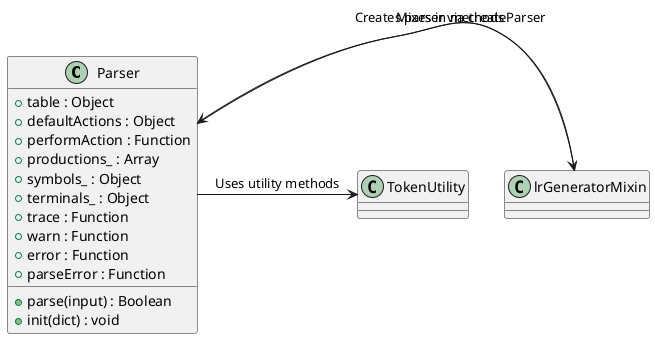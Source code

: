 @startuml

class Parser {
    +table : Object
    +defaultActions : Object
    +performAction : Function
    +productions_ : Array
    +symbols_ : Object
    +terminals_ : Object
    +parse(input) : Boolean
    +trace : Function
    +warn : Function
    +error : Function
    +parseError : Function
    +init(dict) : void
}

 

Parser -> lrGeneratorMixin : Mixes in methods
Parser -> TokenUtility : Uses utility methods
lrGeneratorMixin -> Parser : Creates parser via createParser

 
 

@enduml
